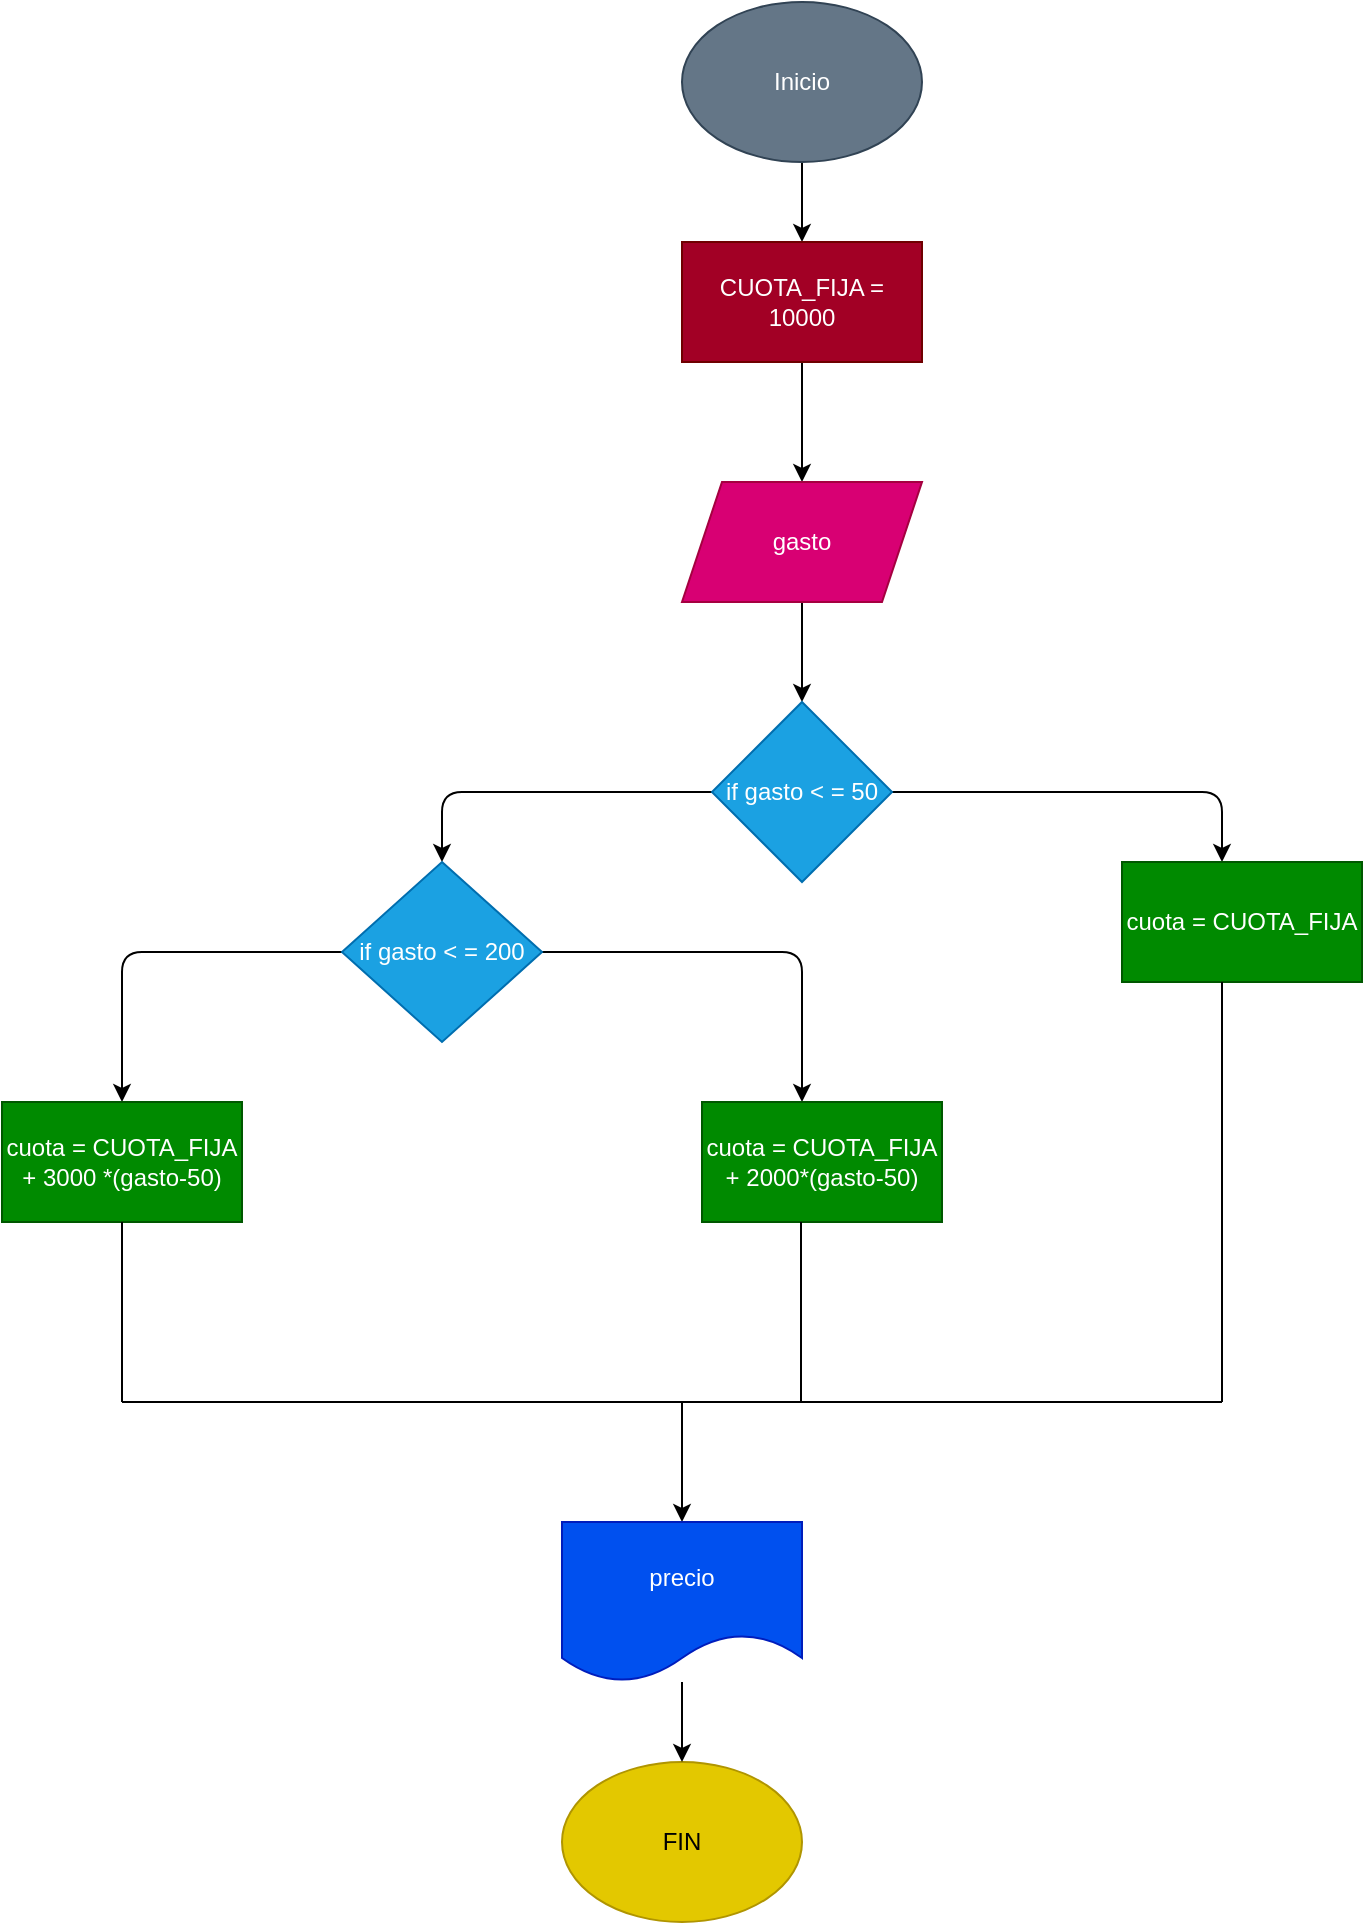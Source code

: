 <mxfile>
    <diagram id="7x-gXdPPBrF2oTJLBuVR" name="Página-1">
        <mxGraphModel dx="1147" dy="539" grid="1" gridSize="10" guides="1" tooltips="1" connect="1" arrows="1" fold="1" page="1" pageScale="1" pageWidth="827" pageHeight="1169" math="0" shadow="0">
            <root>
                <mxCell id="0"/>
                <mxCell id="1" parent="0"/>
                <mxCell id="11" value="" style="edgeStyle=none;html=1;" edge="1" parent="1" source="12" target="14">
                    <mxGeometry relative="1" as="geometry"/>
                </mxCell>
                <mxCell id="12" value="Inicio" style="ellipse;whiteSpace=wrap;html=1;fillColor=#647687;fontColor=#ffffff;strokeColor=#314354;" vertex="1" parent="1">
                    <mxGeometry x="470" y="280" width="120" height="80" as="geometry"/>
                </mxCell>
                <mxCell id="13" value="" style="edgeStyle=none;html=1;" edge="1" parent="1" source="14" target="16">
                    <mxGeometry relative="1" as="geometry"/>
                </mxCell>
                <mxCell id="14" value="CUOTA_FIJA = 10000" style="whiteSpace=wrap;html=1;fillColor=#a20025;fontColor=#ffffff;strokeColor=#6F0000;" vertex="1" parent="1">
                    <mxGeometry x="470" y="400" width="120" height="60" as="geometry"/>
                </mxCell>
                <mxCell id="15" value="" style="edgeStyle=none;html=1;" edge="1" parent="1" source="16" target="19">
                    <mxGeometry relative="1" as="geometry"/>
                </mxCell>
                <mxCell id="16" value="gasto" style="shape=parallelogram;perimeter=parallelogramPerimeter;whiteSpace=wrap;html=1;fixedSize=1;fillColor=#d80073;fontColor=#ffffff;strokeColor=#A50040;" vertex="1" parent="1">
                    <mxGeometry x="470" y="520" width="120" height="60" as="geometry"/>
                </mxCell>
                <mxCell id="17" value="" style="edgeStyle=none;html=1;" edge="1" parent="1" source="19">
                    <mxGeometry relative="1" as="geometry">
                        <mxPoint x="740" y="710" as="targetPoint"/>
                        <Array as="points">
                            <mxPoint x="740" y="675"/>
                        </Array>
                    </mxGeometry>
                </mxCell>
                <mxCell id="18" value="" style="edgeStyle=none;html=1;" edge="1" parent="1" source="19" target="23">
                    <mxGeometry relative="1" as="geometry">
                        <mxPoint x="350" y="700" as="targetPoint"/>
                        <Array as="points">
                            <mxPoint x="350" y="675"/>
                        </Array>
                    </mxGeometry>
                </mxCell>
                <mxCell id="19" value="if gasto &amp;lt; = 50" style="rhombus;whiteSpace=wrap;html=1;fillColor=#1ba1e2;fontColor=#ffffff;strokeColor=#006EAF;" vertex="1" parent="1">
                    <mxGeometry x="485" y="630" width="90" height="90" as="geometry"/>
                </mxCell>
                <mxCell id="20" value="cuota = CUOTA_FIJA" style="whiteSpace=wrap;html=1;fillColor=#008a00;fontColor=#ffffff;strokeColor=#005700;" vertex="1" parent="1">
                    <mxGeometry x="690" y="710" width="120" height="60" as="geometry"/>
                </mxCell>
                <mxCell id="21" value="" style="edgeStyle=none;html=1;" edge="1" parent="1" source="23">
                    <mxGeometry relative="1" as="geometry">
                        <mxPoint x="530" y="830" as="targetPoint"/>
                        <Array as="points">
                            <mxPoint x="530" y="755"/>
                            <mxPoint x="530" y="820"/>
                        </Array>
                    </mxGeometry>
                </mxCell>
                <mxCell id="22" value="" style="edgeStyle=none;html=1;" edge="1" parent="1" source="23" target="25">
                    <mxGeometry relative="1" as="geometry">
                        <Array as="points">
                            <mxPoint x="190" y="755"/>
                        </Array>
                    </mxGeometry>
                </mxCell>
                <mxCell id="23" value="if gasto &amp;lt; = 200" style="rhombus;whiteSpace=wrap;html=1;fillColor=#1ba1e2;fontColor=#ffffff;strokeColor=#006EAF;" vertex="1" parent="1">
                    <mxGeometry x="300" y="710" width="100" height="90" as="geometry"/>
                </mxCell>
                <mxCell id="24" value="cuota = CUOTA_FIJA + 2000*(gasto-50)" style="whiteSpace=wrap;html=1;fillColor=#008a00;fontColor=#ffffff;strokeColor=#005700;" vertex="1" parent="1">
                    <mxGeometry x="480" y="830" width="120" height="60" as="geometry"/>
                </mxCell>
                <mxCell id="25" value="cuota = CUOTA_FIJA + 3000 *(gasto-50)" style="whiteSpace=wrap;html=1;fillColor=#008a00;fontColor=#ffffff;strokeColor=#005700;" vertex="1" parent="1">
                    <mxGeometry x="130" y="830" width="120" height="60" as="geometry"/>
                </mxCell>
                <mxCell id="26" value="" style="endArrow=none;html=1;entryX=0.5;entryY=1;entryDx=0;entryDy=0;" edge="1" parent="1" target="25">
                    <mxGeometry width="50" height="50" relative="1" as="geometry">
                        <mxPoint x="190" y="980" as="sourcePoint"/>
                        <mxPoint x="220" y="930" as="targetPoint"/>
                    </mxGeometry>
                </mxCell>
                <mxCell id="27" value="" style="endArrow=none;html=1;entryX=0.5;entryY=1;entryDx=0;entryDy=0;" edge="1" parent="1">
                    <mxGeometry width="50" height="50" relative="1" as="geometry">
                        <mxPoint x="529.5" y="980" as="sourcePoint"/>
                        <mxPoint x="529.5" y="890" as="targetPoint"/>
                    </mxGeometry>
                </mxCell>
                <mxCell id="28" value="" style="endArrow=none;html=1;entryX=0.5;entryY=1;entryDx=0;entryDy=0;" edge="1" parent="1">
                    <mxGeometry width="50" height="50" relative="1" as="geometry">
                        <mxPoint x="740" y="980" as="sourcePoint"/>
                        <mxPoint x="740" y="770" as="targetPoint"/>
                    </mxGeometry>
                </mxCell>
                <mxCell id="29" value="" style="endArrow=none;html=1;" edge="1" parent="1">
                    <mxGeometry width="50" height="50" relative="1" as="geometry">
                        <mxPoint x="190" y="980" as="sourcePoint"/>
                        <mxPoint x="740" y="980" as="targetPoint"/>
                    </mxGeometry>
                </mxCell>
                <mxCell id="30" value="" style="endArrow=classic;html=1;" edge="1" parent="1">
                    <mxGeometry width="50" height="50" relative="1" as="geometry">
                        <mxPoint x="470" y="980" as="sourcePoint"/>
                        <mxPoint x="470" y="1040" as="targetPoint"/>
                    </mxGeometry>
                </mxCell>
                <mxCell id="31" value="FIN" style="ellipse;whiteSpace=wrap;html=1;fillColor=#e3c800;fontColor=#000000;strokeColor=#B09500;" vertex="1" parent="1">
                    <mxGeometry x="410" y="1160" width="120" height="80" as="geometry"/>
                </mxCell>
                <mxCell id="32" value="" style="edgeStyle=none;html=1;" edge="1" parent="1" source="33" target="31">
                    <mxGeometry relative="1" as="geometry"/>
                </mxCell>
                <mxCell id="33" value="precio" style="shape=document;whiteSpace=wrap;html=1;boundedLbl=1;fillColor=#0050ef;fontColor=#ffffff;strokeColor=#001DBC;" vertex="1" parent="1">
                    <mxGeometry x="410" y="1040" width="120" height="80" as="geometry"/>
                </mxCell>
            </root>
        </mxGraphModel>
    </diagram>
</mxfile>